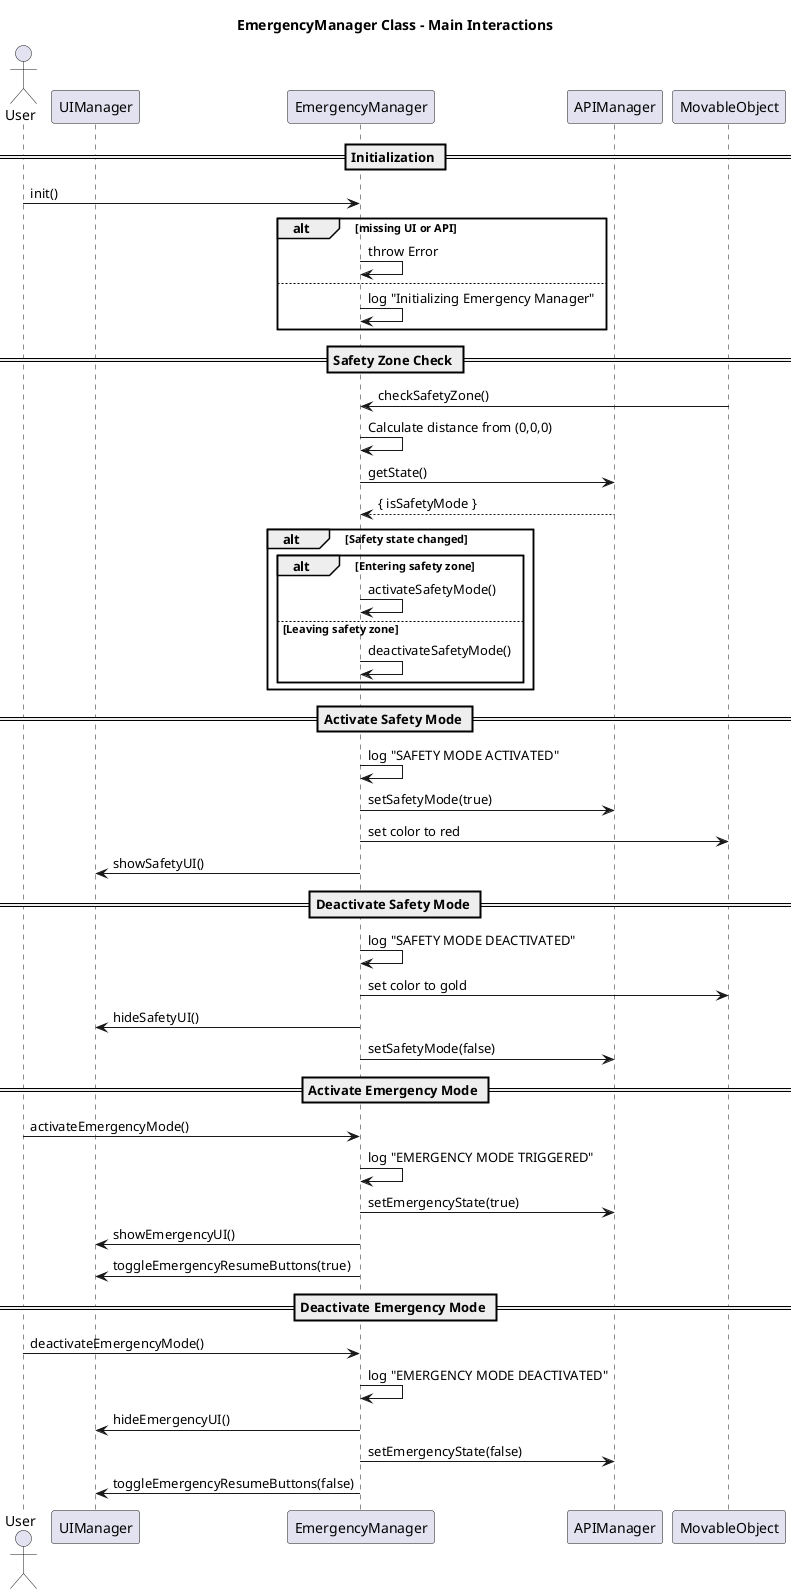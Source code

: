 @startuml
title EmergencyManager Class - Main Interactions

actor User
participant UIManager as UI
participant EmergencyManager as Emergency
participant APIManager as API
participant MovableObject as Movable

== Initialization ==
User -> Emergency: init()
alt missing UI or API
    Emergency -> Emergency: throw Error
else
    Emergency -> Emergency: log "Initializing Emergency Manager"
end

== Safety Zone Check ==
Movable -> Emergency: checkSafetyZone()
Emergency -> Emergency: Calculate distance from (0,0,0)
Emergency -> API: getState()
API --> Emergency: { isSafetyMode }
alt Safety state changed
    alt Entering safety zone
        Emergency -> Emergency: activateSafetyMode()
    else Leaving safety zone
        Emergency -> Emergency: deactivateSafetyMode()
    end
end

== Activate Safety Mode ==
Emergency -> Emergency: log "SAFETY MODE ACTIVATED"
Emergency -> API: setSafetyMode(true)
Emergency -> Movable: set color to red
Emergency -> UI: showSafetyUI()

== Deactivate Safety Mode ==
Emergency -> Emergency: log "SAFETY MODE DEACTIVATED"
Emergency -> Movable: set color to gold
Emergency -> UI: hideSafetyUI()
Emergency -> API: setSafetyMode(false)

== Activate Emergency Mode ==
User -> Emergency: activateEmergencyMode()
Emergency -> Emergency: log "EMERGENCY MODE TRIGGERED"
Emergency -> API: setEmergencyState(true)
Emergency -> UI: showEmergencyUI()
Emergency -> UI: toggleEmergencyResumeButtons(true)

== Deactivate Emergency Mode ==
User -> Emergency: deactivateEmergencyMode()
Emergency -> Emergency: log "EMERGENCY MODE DEACTIVATED"
Emergency -> UI: hideEmergencyUI()
Emergency -> API: setEmergencyState(false)
Emergency -> UI: toggleEmergencyResumeButtons(false)

@enduml